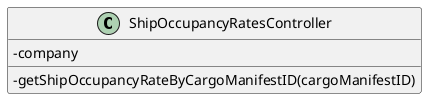 @startuml

hide empty methods
hide empty attributes
'left to right direction
skinparam classAttributeIconSize 0

class ShipOccupancyRatesController{
- company
- getShipOccupancyRateByCargoManifestID(cargoManifestID)
}

'class Company{
'- getShipStore()
'}

'class ShipsStore{
'- findShipByAnyCode(code)
'}

'class ShipsBST{
'- findShipByMmsi(MMSI)
'}

'class BST{}

'class Ship {
'- MMSI
'- cargo
'}

'preciso do cargo manifest com o id
'preciso da ship trip pq ela contem o cargo manifest e o mmsi para o ship
'vou procurar o ship com o mmsi da ship trip

'ShipOccupancyRatesController ..> Company
'ShipOccupancyRatesController ..> ShipsStore
'Company "1" -- "1" ShipsStore : uses >
'ShipsStore "1" -- "1" ShipsBST : uses >
'ShipsBST ..> Ship
'ShipsBST -|> BST

@enduml